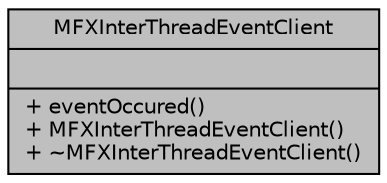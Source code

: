 digraph "MFXInterThreadEventClient"
{
  edge [fontname="Helvetica",fontsize="10",labelfontname="Helvetica",labelfontsize="10"];
  node [fontname="Helvetica",fontsize="10",shape=record];
  Node3 [label="{MFXInterThreadEventClient\n||+ eventOccured()\l+ MFXInterThreadEventClient()\l+ ~MFXInterThreadEventClient()\l}",height=0.2,width=0.4,color="black", fillcolor="grey75", style="filled", fontcolor="black"];
}
